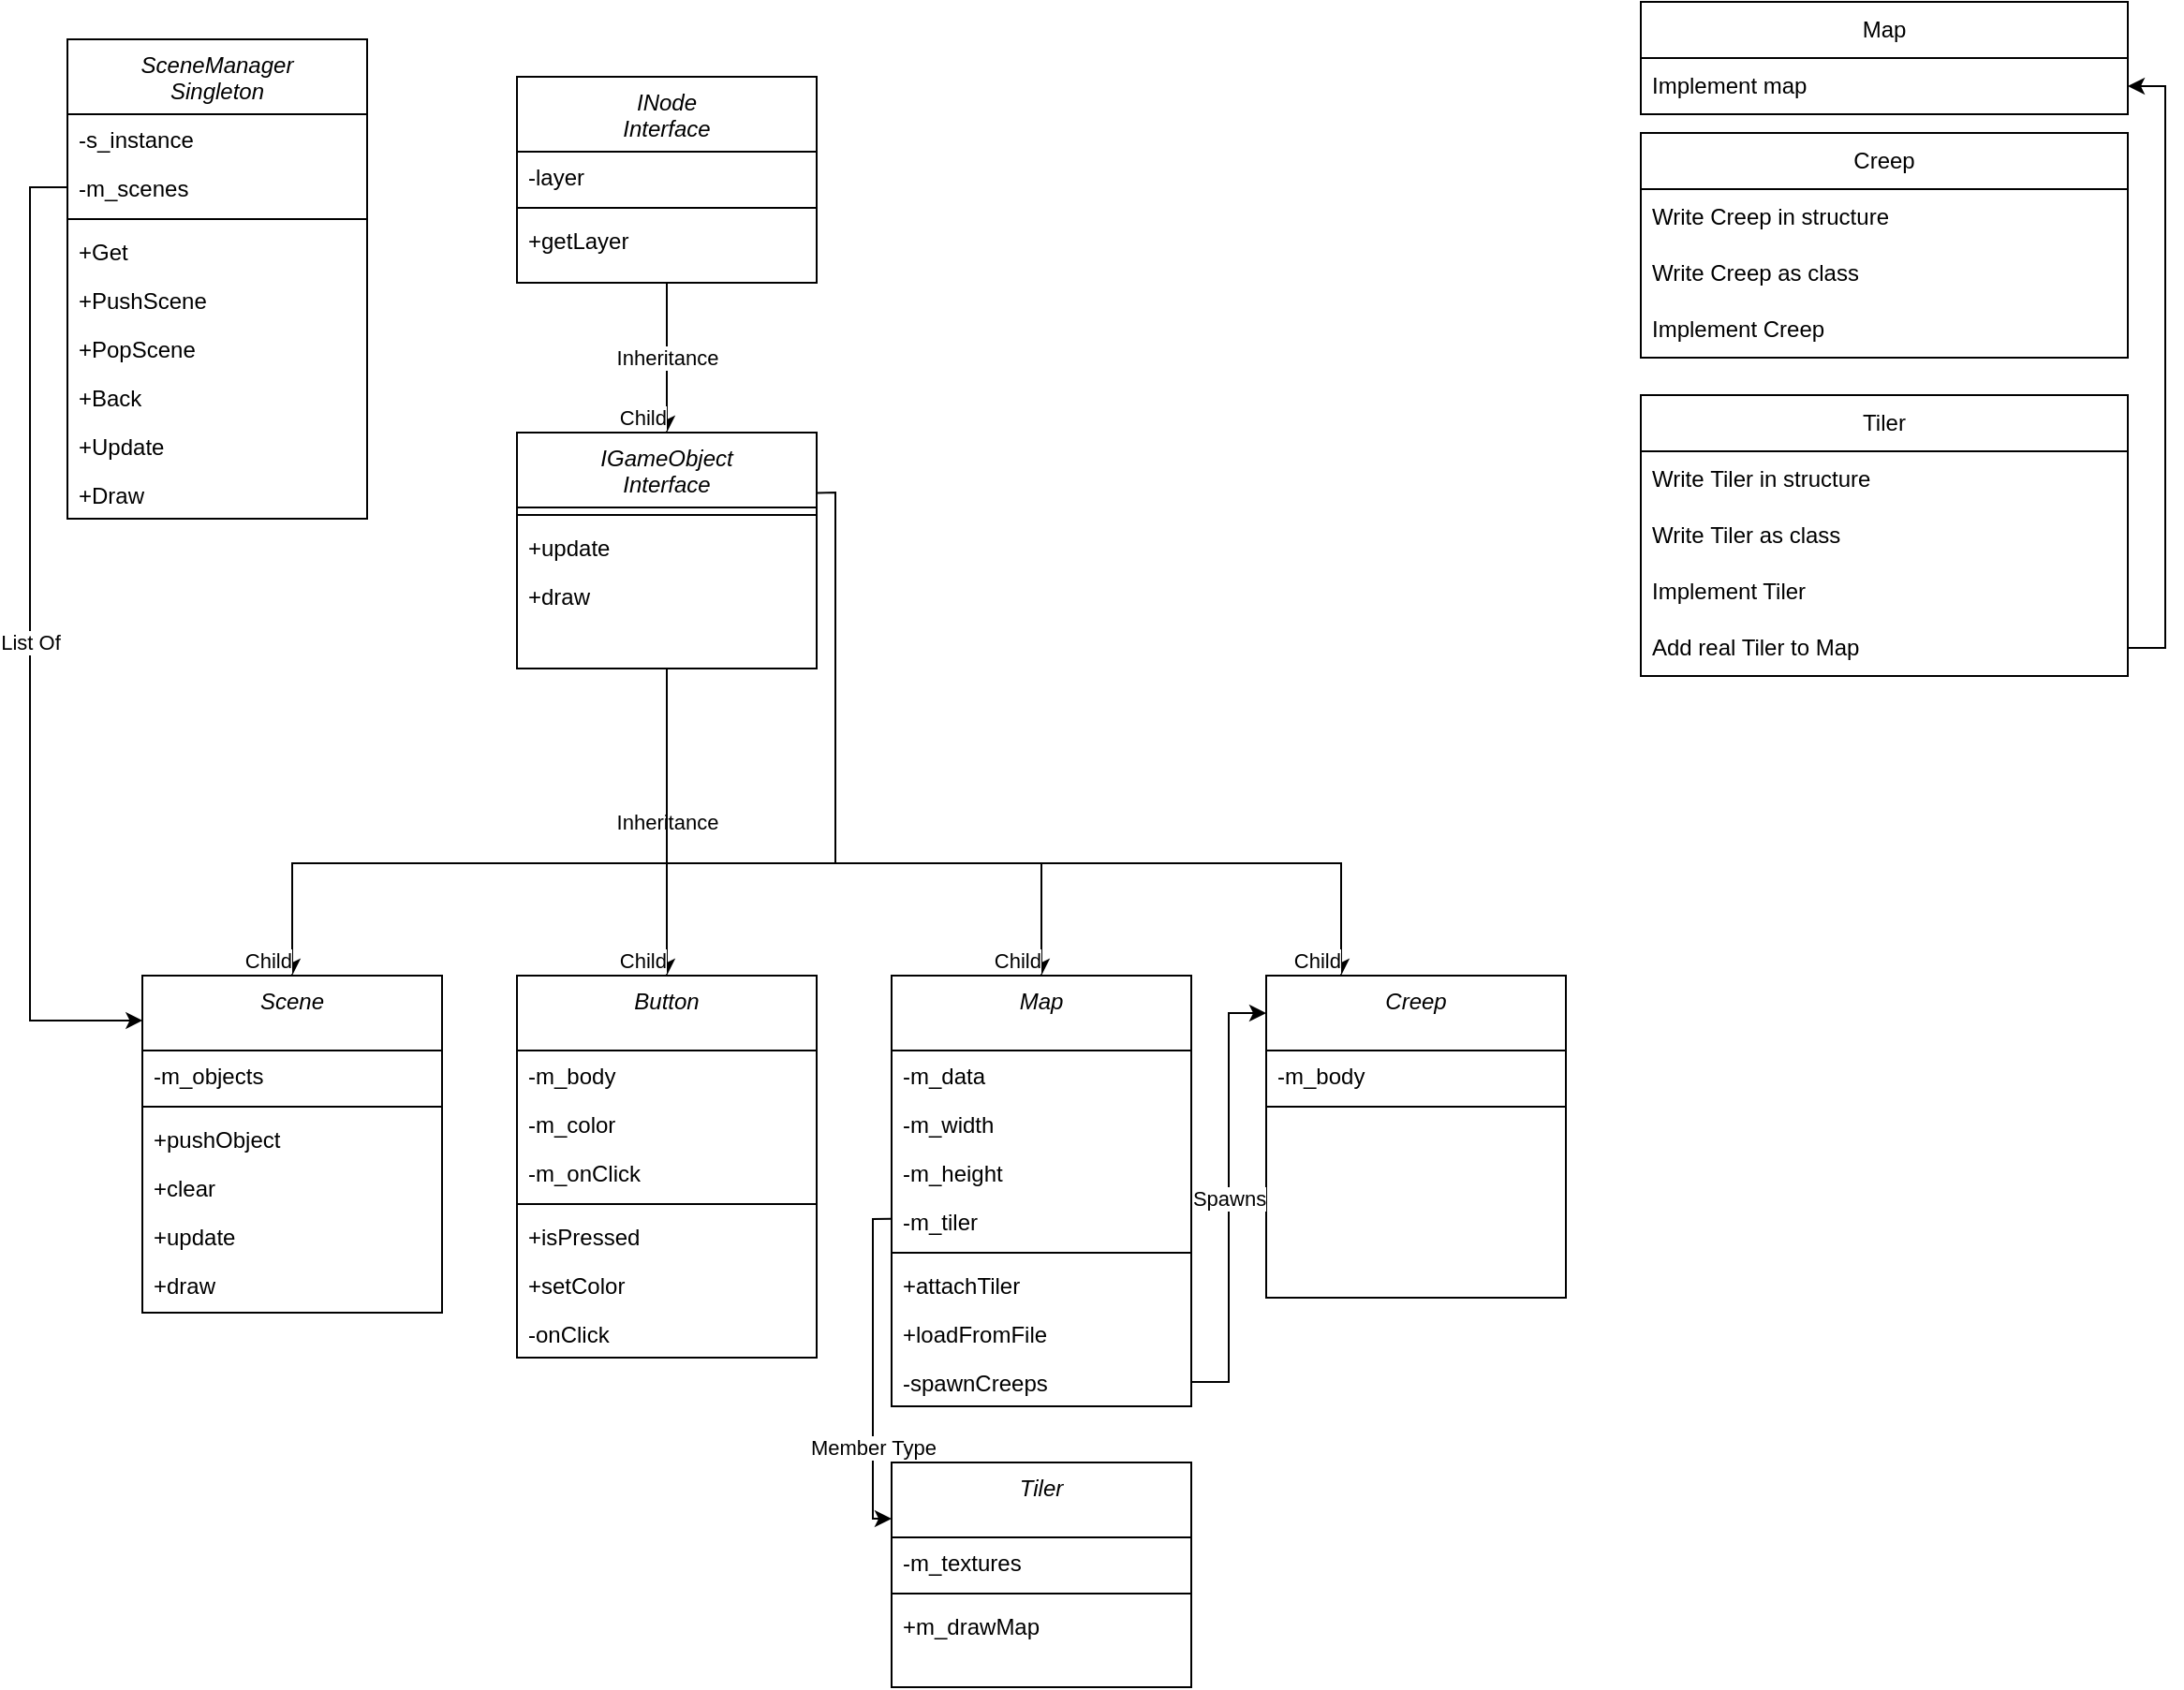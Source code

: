 <mxfile version="24.6.4" type="device">
  <diagram id="C5RBs43oDa-KdzZeNtuy" name="Page-1">
    <mxGraphModel dx="2604" dy="2625" grid="1" gridSize="10" guides="1" tooltips="1" connect="1" arrows="1" fold="1" page="1" pageScale="1" pageWidth="827" pageHeight="1169" math="0" shadow="0">
      <root>
        <mxCell id="WIyWlLk6GJQsqaUBKTNV-0" />
        <mxCell id="WIyWlLk6GJQsqaUBKTNV-1" parent="WIyWlLk6GJQsqaUBKTNV-0" />
        <mxCell id="zkfFHV4jXpPFQw0GAbJ--0" value="SceneManager&#xa;Singleton&#xa;" style="swimlane;fontStyle=2;align=center;verticalAlign=top;childLayout=stackLayout;horizontal=1;startSize=40;horizontalStack=0;resizeParent=1;resizeLast=0;collapsible=1;marginBottom=0;rounded=0;shadow=0;strokeWidth=1;" parent="WIyWlLk6GJQsqaUBKTNV-1" vertex="1">
          <mxGeometry x="40" y="-1100" width="160" height="256" as="geometry">
            <mxRectangle x="220" y="70" width="160" height="26" as="alternateBounds" />
          </mxGeometry>
        </mxCell>
        <mxCell id="5rygWhRONN88SNYjt8ui-7" value="-s_instance" style="text;align=left;verticalAlign=top;spacingLeft=4;spacingRight=4;overflow=hidden;rotatable=0;points=[[0,0.5],[1,0.5]];portConstraint=eastwest;" parent="zkfFHV4jXpPFQw0GAbJ--0" vertex="1">
          <mxGeometry y="40" width="160" height="26" as="geometry" />
        </mxCell>
        <mxCell id="5rygWhRONN88SNYjt8ui-10" value="-m_scenes" style="text;align=left;verticalAlign=top;spacingLeft=4;spacingRight=4;overflow=hidden;rotatable=0;points=[[0,0.5],[1,0.5]];portConstraint=eastwest;" parent="zkfFHV4jXpPFQw0GAbJ--0" vertex="1">
          <mxGeometry y="66" width="160" height="26" as="geometry" />
        </mxCell>
        <mxCell id="zkfFHV4jXpPFQw0GAbJ--4" value="" style="line;html=1;strokeWidth=1;align=left;verticalAlign=middle;spacingTop=-1;spacingLeft=3;spacingRight=3;rotatable=0;labelPosition=right;points=[];portConstraint=eastwest;" parent="zkfFHV4jXpPFQw0GAbJ--0" vertex="1">
          <mxGeometry y="92" width="160" height="8" as="geometry" />
        </mxCell>
        <mxCell id="5rygWhRONN88SNYjt8ui-8" value="+Get" style="text;align=left;verticalAlign=top;spacingLeft=4;spacingRight=4;overflow=hidden;rotatable=0;points=[[0,0.5],[1,0.5]];portConstraint=eastwest;" parent="zkfFHV4jXpPFQw0GAbJ--0" vertex="1">
          <mxGeometry y="100" width="160" height="26" as="geometry" />
        </mxCell>
        <mxCell id="5rygWhRONN88SNYjt8ui-3" value="+PushScene" style="text;align=left;verticalAlign=top;spacingLeft=4;spacingRight=4;overflow=hidden;rotatable=0;points=[[0,0.5],[1,0.5]];portConstraint=eastwest;" parent="zkfFHV4jXpPFQw0GAbJ--0" vertex="1">
          <mxGeometry y="126" width="160" height="26" as="geometry" />
        </mxCell>
        <mxCell id="5rygWhRONN88SNYjt8ui-4" value="+PopScene" style="text;align=left;verticalAlign=top;spacingLeft=4;spacingRight=4;overflow=hidden;rotatable=0;points=[[0,0.5],[1,0.5]];portConstraint=eastwest;" parent="zkfFHV4jXpPFQw0GAbJ--0" vertex="1">
          <mxGeometry y="152" width="160" height="26" as="geometry" />
        </mxCell>
        <mxCell id="5rygWhRONN88SNYjt8ui-150" value="+Back" style="text;align=left;verticalAlign=top;spacingLeft=4;spacingRight=4;overflow=hidden;rotatable=0;points=[[0,0.5],[1,0.5]];portConstraint=eastwest;" parent="zkfFHV4jXpPFQw0GAbJ--0" vertex="1">
          <mxGeometry y="178" width="160" height="26" as="geometry" />
        </mxCell>
        <mxCell id="5rygWhRONN88SNYjt8ui-6" value="+Update" style="text;align=left;verticalAlign=top;spacingLeft=4;spacingRight=4;overflow=hidden;rotatable=0;points=[[0,0.5],[1,0.5]];portConstraint=eastwest;" parent="zkfFHV4jXpPFQw0GAbJ--0" vertex="1">
          <mxGeometry y="204" width="160" height="26" as="geometry" />
        </mxCell>
        <mxCell id="5rygWhRONN88SNYjt8ui-5" value="+Draw" style="text;align=left;verticalAlign=top;spacingLeft=4;spacingRight=4;overflow=hidden;rotatable=0;points=[[0,0.5],[1,0.5]];portConstraint=eastwest;" parent="zkfFHV4jXpPFQw0GAbJ--0" vertex="1">
          <mxGeometry y="230" width="160" height="26" as="geometry" />
        </mxCell>
        <mxCell id="5rygWhRONN88SNYjt8ui-62" value="Scene" style="swimlane;fontStyle=2;align=center;verticalAlign=top;childLayout=stackLayout;horizontal=1;startSize=40;horizontalStack=0;resizeParent=1;resizeLast=0;collapsible=1;marginBottom=0;rounded=0;shadow=0;strokeWidth=1;" parent="WIyWlLk6GJQsqaUBKTNV-1" vertex="1">
          <mxGeometry x="80" y="-600" width="160" height="180" as="geometry">
            <mxRectangle x="220" y="70" width="160" height="26" as="alternateBounds" />
          </mxGeometry>
        </mxCell>
        <mxCell id="5rygWhRONN88SNYjt8ui-63" value="-m_objects" style="text;align=left;verticalAlign=top;spacingLeft=4;spacingRight=4;overflow=hidden;rotatable=0;points=[[0,0.5],[1,0.5]];portConstraint=eastwest;" parent="5rygWhRONN88SNYjt8ui-62" vertex="1">
          <mxGeometry y="40" width="160" height="26" as="geometry" />
        </mxCell>
        <mxCell id="5rygWhRONN88SNYjt8ui-64" value="" style="line;html=1;strokeWidth=1;align=left;verticalAlign=middle;spacingTop=-1;spacingLeft=3;spacingRight=3;rotatable=0;labelPosition=right;points=[];portConstraint=eastwest;" parent="5rygWhRONN88SNYjt8ui-62" vertex="1">
          <mxGeometry y="66" width="160" height="8" as="geometry" />
        </mxCell>
        <mxCell id="5rygWhRONN88SNYjt8ui-65" value="+pushObject" style="text;align=left;verticalAlign=top;spacingLeft=4;spacingRight=4;overflow=hidden;rotatable=0;points=[[0,0.5],[1,0.5]];portConstraint=eastwest;" parent="5rygWhRONN88SNYjt8ui-62" vertex="1">
          <mxGeometry y="74" width="160" height="26" as="geometry" />
        </mxCell>
        <mxCell id="5rygWhRONN88SNYjt8ui-66" value="+clear" style="text;align=left;verticalAlign=top;spacingLeft=4;spacingRight=4;overflow=hidden;rotatable=0;points=[[0,0.5],[1,0.5]];portConstraint=eastwest;" parent="5rygWhRONN88SNYjt8ui-62" vertex="1">
          <mxGeometry y="100" width="160" height="26" as="geometry" />
        </mxCell>
        <mxCell id="5rygWhRONN88SNYjt8ui-67" value="+update" style="text;align=left;verticalAlign=top;spacingLeft=4;spacingRight=4;overflow=hidden;rotatable=0;points=[[0,0.5],[1,0.5]];portConstraint=eastwest;" parent="5rygWhRONN88SNYjt8ui-62" vertex="1">
          <mxGeometry y="126" width="160" height="26" as="geometry" />
        </mxCell>
        <mxCell id="5rygWhRONN88SNYjt8ui-68" value="+draw" style="text;align=left;verticalAlign=top;spacingLeft=4;spacingRight=4;overflow=hidden;rotatable=0;points=[[0,0.5],[1,0.5]];portConstraint=eastwest;" parent="5rygWhRONN88SNYjt8ui-62" vertex="1">
          <mxGeometry y="152" width="160" height="26" as="geometry" />
        </mxCell>
        <mxCell id="5rygWhRONN88SNYjt8ui-72" value="IGameObject&#xa;Interface&#xa;" style="swimlane;fontStyle=2;align=center;verticalAlign=top;childLayout=stackLayout;horizontal=1;startSize=40;horizontalStack=0;resizeParent=1;resizeLast=0;collapsible=1;marginBottom=0;rounded=0;shadow=0;strokeWidth=1;" parent="WIyWlLk6GJQsqaUBKTNV-1" vertex="1">
          <mxGeometry x="280" y="-890" width="160" height="126" as="geometry">
            <mxRectangle x="220" y="70" width="160" height="26" as="alternateBounds" />
          </mxGeometry>
        </mxCell>
        <mxCell id="5rygWhRONN88SNYjt8ui-74" value="" style="line;html=1;strokeWidth=1;align=left;verticalAlign=middle;spacingTop=-1;spacingLeft=3;spacingRight=3;rotatable=0;labelPosition=right;points=[];portConstraint=eastwest;" parent="5rygWhRONN88SNYjt8ui-72" vertex="1">
          <mxGeometry y="40" width="160" height="8" as="geometry" />
        </mxCell>
        <mxCell id="5rygWhRONN88SNYjt8ui-75" value="+update" style="text;align=left;verticalAlign=top;spacingLeft=4;spacingRight=4;overflow=hidden;rotatable=0;points=[[0,0.5],[1,0.5]];portConstraint=eastwest;" parent="5rygWhRONN88SNYjt8ui-72" vertex="1">
          <mxGeometry y="48" width="160" height="26" as="geometry" />
        </mxCell>
        <mxCell id="5rygWhRONN88SNYjt8ui-76" value="+draw" style="text;align=left;verticalAlign=top;spacingLeft=4;spacingRight=4;overflow=hidden;rotatable=0;points=[[0,0.5],[1,0.5]];portConstraint=eastwest;" parent="5rygWhRONN88SNYjt8ui-72" vertex="1">
          <mxGeometry y="74" width="160" height="26" as="geometry" />
        </mxCell>
        <mxCell id="5rygWhRONN88SNYjt8ui-90" value="" style="endArrow=classic;html=1;rounded=0;exitX=0.5;exitY=1;exitDx=0;exitDy=0;entryX=0.5;entryY=0;entryDx=0;entryDy=0;" parent="WIyWlLk6GJQsqaUBKTNV-1" source="5rygWhRONN88SNYjt8ui-72" target="5rygWhRONN88SNYjt8ui-62" edge="1">
          <mxGeometry relative="1" as="geometry">
            <mxPoint x="210" y="-690" as="sourcePoint" />
            <mxPoint x="370" y="-690" as="targetPoint" />
            <Array as="points">
              <mxPoint x="360" y="-660" />
              <mxPoint x="240" y="-660" />
              <mxPoint x="160" y="-660" />
            </Array>
          </mxGeometry>
        </mxCell>
        <mxCell id="5rygWhRONN88SNYjt8ui-93" value="Child" style="edgeLabel;resizable=0;html=1;;align=right;verticalAlign=bottom;" parent="5rygWhRONN88SNYjt8ui-90" connectable="0" vertex="1">
          <mxGeometry x="1" relative="1" as="geometry" />
        </mxCell>
        <mxCell id="5rygWhRONN88SNYjt8ui-95" value="" style="endArrow=classic;html=1;rounded=0;entryX=0.001;entryY=0.133;entryDx=0;entryDy=0;entryPerimeter=0;" parent="WIyWlLk6GJQsqaUBKTNV-1" target="5rygWhRONN88SNYjt8ui-62" edge="1">
          <mxGeometry relative="1" as="geometry">
            <mxPoint x="40" y="-1021" as="sourcePoint" />
            <mxPoint x="30" y="-660" as="targetPoint" />
            <Array as="points">
              <mxPoint x="20" y="-1021" />
              <mxPoint x="20" y="-576" />
            </Array>
          </mxGeometry>
        </mxCell>
        <mxCell id="5rygWhRONN88SNYjt8ui-96" value="List Of" style="edgeLabel;resizable=0;html=1;;align=center;verticalAlign=middle;" parent="5rygWhRONN88SNYjt8ui-95" connectable="0" vertex="1">
          <mxGeometry relative="1" as="geometry" />
        </mxCell>
        <mxCell id="5rygWhRONN88SNYjt8ui-113" value="Button" style="swimlane;fontStyle=2;align=center;verticalAlign=top;childLayout=stackLayout;horizontal=1;startSize=40;horizontalStack=0;resizeParent=1;resizeLast=0;collapsible=1;marginBottom=0;rounded=0;shadow=0;strokeWidth=1;" parent="WIyWlLk6GJQsqaUBKTNV-1" vertex="1">
          <mxGeometry x="280" y="-600" width="160" height="204" as="geometry">
            <mxRectangle x="220" y="70" width="160" height="26" as="alternateBounds" />
          </mxGeometry>
        </mxCell>
        <mxCell id="5rygWhRONN88SNYjt8ui-114" value="-m_body" style="text;align=left;verticalAlign=top;spacingLeft=4;spacingRight=4;overflow=hidden;rotatable=0;points=[[0,0.5],[1,0.5]];portConstraint=eastwest;" parent="5rygWhRONN88SNYjt8ui-113" vertex="1">
          <mxGeometry y="40" width="160" height="26" as="geometry" />
        </mxCell>
        <mxCell id="5rygWhRONN88SNYjt8ui-124" value="-m_color" style="text;align=left;verticalAlign=top;spacingLeft=4;spacingRight=4;overflow=hidden;rotatable=0;points=[[0,0.5],[1,0.5]];portConstraint=eastwest;" parent="5rygWhRONN88SNYjt8ui-113" vertex="1">
          <mxGeometry y="66" width="160" height="26" as="geometry" />
        </mxCell>
        <mxCell id="5rygWhRONN88SNYjt8ui-119" value="-m_onClick" style="text;align=left;verticalAlign=top;spacingLeft=4;spacingRight=4;overflow=hidden;rotatable=0;points=[[0,0.5],[1,0.5]];portConstraint=eastwest;" parent="5rygWhRONN88SNYjt8ui-113" vertex="1">
          <mxGeometry y="92" width="160" height="26" as="geometry" />
        </mxCell>
        <mxCell id="5rygWhRONN88SNYjt8ui-115" value="" style="line;html=1;strokeWidth=1;align=left;verticalAlign=middle;spacingTop=-1;spacingLeft=3;spacingRight=3;rotatable=0;labelPosition=right;points=[];portConstraint=eastwest;" parent="5rygWhRONN88SNYjt8ui-113" vertex="1">
          <mxGeometry y="118" width="160" height="8" as="geometry" />
        </mxCell>
        <mxCell id="5rygWhRONN88SNYjt8ui-116" value="+isPressed" style="text;align=left;verticalAlign=top;spacingLeft=4;spacingRight=4;overflow=hidden;rotatable=0;points=[[0,0.5],[1,0.5]];portConstraint=eastwest;" parent="5rygWhRONN88SNYjt8ui-113" vertex="1">
          <mxGeometry y="126" width="160" height="26" as="geometry" />
        </mxCell>
        <mxCell id="5rygWhRONN88SNYjt8ui-126" value="+setColor" style="text;align=left;verticalAlign=top;spacingLeft=4;spacingRight=4;overflow=hidden;rotatable=0;points=[[0,0.5],[1,0.5]];portConstraint=eastwest;" parent="5rygWhRONN88SNYjt8ui-113" vertex="1">
          <mxGeometry y="152" width="160" height="26" as="geometry" />
        </mxCell>
        <mxCell id="5rygWhRONN88SNYjt8ui-117" value="-onClick" style="text;align=left;verticalAlign=top;spacingLeft=4;spacingRight=4;overflow=hidden;rotatable=0;points=[[0,0.5],[1,0.5]];portConstraint=eastwest;" parent="5rygWhRONN88SNYjt8ui-113" vertex="1">
          <mxGeometry y="178" width="160" height="26" as="geometry" />
        </mxCell>
        <mxCell id="5rygWhRONN88SNYjt8ui-121" value="" style="endArrow=classic;html=1;rounded=0;entryX=0.5;entryY=0;entryDx=0;entryDy=0;exitX=0.5;exitY=1;exitDx=0;exitDy=0;" parent="WIyWlLk6GJQsqaUBKTNV-1" source="5rygWhRONN88SNYjt8ui-72" target="5rygWhRONN88SNYjt8ui-113" edge="1">
          <mxGeometry relative="1" as="geometry">
            <mxPoint x="360" y="-760" as="sourcePoint" />
            <mxPoint x="544" y="-570.06" as="targetPoint" />
          </mxGeometry>
        </mxCell>
        <mxCell id="5rygWhRONN88SNYjt8ui-122" value="Inheritance" style="edgeLabel;resizable=0;html=1;;align=center;verticalAlign=middle;" parent="5rygWhRONN88SNYjt8ui-121" connectable="0" vertex="1">
          <mxGeometry relative="1" as="geometry" />
        </mxCell>
        <mxCell id="5rygWhRONN88SNYjt8ui-123" value="Child" style="edgeLabel;resizable=0;html=1;;align=right;verticalAlign=bottom;" parent="5rygWhRONN88SNYjt8ui-121" connectable="0" vertex="1">
          <mxGeometry x="1" relative="1" as="geometry" />
        </mxCell>
        <mxCell id="5rygWhRONN88SNYjt8ui-130" value="Map" style="swimlane;fontStyle=0;childLayout=stackLayout;horizontal=1;startSize=30;horizontalStack=0;resizeParent=1;resizeParentMax=0;resizeLast=0;collapsible=1;marginBottom=0;whiteSpace=wrap;html=1;" parent="WIyWlLk6GJQsqaUBKTNV-1" vertex="1">
          <mxGeometry x="880" y="-1120" width="260" height="60" as="geometry" />
        </mxCell>
        <mxCell id="5rygWhRONN88SNYjt8ui-133" value="Implement map" style="text;strokeColor=none;fillColor=none;align=left;verticalAlign=middle;spacingLeft=4;spacingRight=4;overflow=hidden;points=[[0,0.5],[1,0.5]];portConstraint=eastwest;rotatable=0;whiteSpace=wrap;html=1;" parent="5rygWhRONN88SNYjt8ui-130" vertex="1">
          <mxGeometry y="30" width="260" height="30" as="geometry" />
        </mxCell>
        <mxCell id="5rygWhRONN88SNYjt8ui-140" value="INode&#xa;Interface&#xa;" style="swimlane;fontStyle=2;align=center;verticalAlign=top;childLayout=stackLayout;horizontal=1;startSize=40;horizontalStack=0;resizeParent=1;resizeLast=0;collapsible=1;marginBottom=0;rounded=0;shadow=0;strokeWidth=1;" parent="WIyWlLk6GJQsqaUBKTNV-1" vertex="1">
          <mxGeometry x="280" y="-1080" width="160" height="110" as="geometry">
            <mxRectangle x="220" y="70" width="160" height="26" as="alternateBounds" />
          </mxGeometry>
        </mxCell>
        <mxCell id="5rygWhRONN88SNYjt8ui-147" value="-layer" style="text;align=left;verticalAlign=top;spacingLeft=4;spacingRight=4;overflow=hidden;rotatable=0;points=[[0,0.5],[1,0.5]];portConstraint=eastwest;" parent="5rygWhRONN88SNYjt8ui-140" vertex="1">
          <mxGeometry y="40" width="160" height="26" as="geometry" />
        </mxCell>
        <mxCell id="5rygWhRONN88SNYjt8ui-141" value="" style="line;html=1;strokeWidth=1;align=left;verticalAlign=middle;spacingTop=-1;spacingLeft=3;spacingRight=3;rotatable=0;labelPosition=right;points=[];portConstraint=eastwest;" parent="5rygWhRONN88SNYjt8ui-140" vertex="1">
          <mxGeometry y="66" width="160" height="8" as="geometry" />
        </mxCell>
        <mxCell id="5rygWhRONN88SNYjt8ui-143" value="+getLayer" style="text;align=left;verticalAlign=top;spacingLeft=4;spacingRight=4;overflow=hidden;rotatable=0;points=[[0,0.5],[1,0.5]];portConstraint=eastwest;" parent="5rygWhRONN88SNYjt8ui-140" vertex="1">
          <mxGeometry y="74" width="160" height="26" as="geometry" />
        </mxCell>
        <mxCell id="5rygWhRONN88SNYjt8ui-144" value="" style="endArrow=classic;html=1;rounded=0;entryX=0.5;entryY=0;entryDx=0;entryDy=0;exitX=0.5;exitY=1;exitDx=0;exitDy=0;" parent="WIyWlLk6GJQsqaUBKTNV-1" source="5rygWhRONN88SNYjt8ui-140" target="5rygWhRONN88SNYjt8ui-72" edge="1">
          <mxGeometry relative="1" as="geometry">
            <mxPoint x="150" y="-980.06" as="sourcePoint" />
            <mxPoint x="344" y="-870.06" as="targetPoint" />
          </mxGeometry>
        </mxCell>
        <mxCell id="5rygWhRONN88SNYjt8ui-145" value="Inheritance" style="edgeLabel;resizable=0;html=1;;align=center;verticalAlign=middle;" parent="5rygWhRONN88SNYjt8ui-144" connectable="0" vertex="1">
          <mxGeometry relative="1" as="geometry" />
        </mxCell>
        <mxCell id="5rygWhRONN88SNYjt8ui-146" value="Child" style="edgeLabel;resizable=0;html=1;;align=right;verticalAlign=bottom;" parent="5rygWhRONN88SNYjt8ui-144" connectable="0" vertex="1">
          <mxGeometry x="1" relative="1" as="geometry" />
        </mxCell>
        <mxCell id="5rygWhRONN88SNYjt8ui-151" value="Map" style="swimlane;fontStyle=2;align=center;verticalAlign=top;childLayout=stackLayout;horizontal=1;startSize=40;horizontalStack=0;resizeParent=1;resizeLast=0;collapsible=1;marginBottom=0;rounded=0;shadow=0;strokeWidth=1;" parent="WIyWlLk6GJQsqaUBKTNV-1" vertex="1">
          <mxGeometry x="480" y="-600" width="160" height="230" as="geometry">
            <mxRectangle x="220" y="70" width="160" height="26" as="alternateBounds" />
          </mxGeometry>
        </mxCell>
        <mxCell id="5rygWhRONN88SNYjt8ui-152" value="-m_data" style="text;align=left;verticalAlign=top;spacingLeft=4;spacingRight=4;overflow=hidden;rotatable=0;points=[[0,0.5],[1,0.5]];portConstraint=eastwest;" parent="5rygWhRONN88SNYjt8ui-151" vertex="1">
          <mxGeometry y="40" width="160" height="26" as="geometry" />
        </mxCell>
        <mxCell id="5rygWhRONN88SNYjt8ui-160" value="-m_width" style="text;align=left;verticalAlign=top;spacingLeft=4;spacingRight=4;overflow=hidden;rotatable=0;points=[[0,0.5],[1,0.5]];portConstraint=eastwest;" parent="5rygWhRONN88SNYjt8ui-151" vertex="1">
          <mxGeometry y="66" width="160" height="26" as="geometry" />
        </mxCell>
        <mxCell id="5rygWhRONN88SNYjt8ui-161" value="-m_height" style="text;align=left;verticalAlign=top;spacingLeft=4;spacingRight=4;overflow=hidden;rotatable=0;points=[[0,0.5],[1,0.5]];portConstraint=eastwest;" parent="5rygWhRONN88SNYjt8ui-151" vertex="1">
          <mxGeometry y="92" width="160" height="26" as="geometry" />
        </mxCell>
        <mxCell id="5rygWhRONN88SNYjt8ui-162" value="-m_tiler" style="text;align=left;verticalAlign=top;spacingLeft=4;spacingRight=4;overflow=hidden;rotatable=0;points=[[0,0.5],[1,0.5]];portConstraint=eastwest;" parent="5rygWhRONN88SNYjt8ui-151" vertex="1">
          <mxGeometry y="118" width="160" height="26" as="geometry" />
        </mxCell>
        <mxCell id="5rygWhRONN88SNYjt8ui-153" value="" style="line;html=1;strokeWidth=1;align=left;verticalAlign=middle;spacingTop=-1;spacingLeft=3;spacingRight=3;rotatable=0;labelPosition=right;points=[];portConstraint=eastwest;" parent="5rygWhRONN88SNYjt8ui-151" vertex="1">
          <mxGeometry y="144" width="160" height="8" as="geometry" />
        </mxCell>
        <mxCell id="5rygWhRONN88SNYjt8ui-154" value="+attachTiler" style="text;align=left;verticalAlign=top;spacingLeft=4;spacingRight=4;overflow=hidden;rotatable=0;points=[[0,0.5],[1,0.5]];portConstraint=eastwest;" parent="5rygWhRONN88SNYjt8ui-151" vertex="1">
          <mxGeometry y="152" width="160" height="26" as="geometry" />
        </mxCell>
        <mxCell id="5rygWhRONN88SNYjt8ui-158" value="+loadFromFile" style="text;align=left;verticalAlign=top;spacingLeft=4;spacingRight=4;overflow=hidden;rotatable=0;points=[[0,0.5],[1,0.5]];portConstraint=eastwest;" parent="5rygWhRONN88SNYjt8ui-151" vertex="1">
          <mxGeometry y="178" width="160" height="26" as="geometry" />
        </mxCell>
        <mxCell id="5rygWhRONN88SNYjt8ui-171" value="-spawnCreeps" style="text;align=left;verticalAlign=top;spacingLeft=4;spacingRight=4;overflow=hidden;rotatable=0;points=[[0,0.5],[1,0.5]];portConstraint=eastwest;" parent="5rygWhRONN88SNYjt8ui-151" vertex="1">
          <mxGeometry y="204" width="160" height="26" as="geometry" />
        </mxCell>
        <mxCell id="5rygWhRONN88SNYjt8ui-155" value="" style="endArrow=classic;html=1;rounded=0;entryX=0.5;entryY=0;entryDx=0;entryDy=0;exitX=0.5;exitY=1;exitDx=0;exitDy=0;" parent="WIyWlLk6GJQsqaUBKTNV-1" source="5rygWhRONN88SNYjt8ui-72" target="5rygWhRONN88SNYjt8ui-151" edge="1">
          <mxGeometry relative="1" as="geometry">
            <mxPoint x="390" y="-720.06" as="sourcePoint" />
            <mxPoint x="584" y="-610.06" as="targetPoint" />
            <Array as="points">
              <mxPoint x="360" y="-660" />
              <mxPoint x="560" y="-660" />
            </Array>
          </mxGeometry>
        </mxCell>
        <mxCell id="5rygWhRONN88SNYjt8ui-157" value="Child" style="edgeLabel;resizable=0;html=1;;align=right;verticalAlign=bottom;" parent="5rygWhRONN88SNYjt8ui-155" connectable="0" vertex="1">
          <mxGeometry x="1" relative="1" as="geometry" />
        </mxCell>
        <mxCell id="5rygWhRONN88SNYjt8ui-166" value="Tiler" style="swimlane;fontStyle=2;align=center;verticalAlign=top;childLayout=stackLayout;horizontal=1;startSize=40;horizontalStack=0;resizeParent=1;resizeLast=0;collapsible=1;marginBottom=0;rounded=0;shadow=0;strokeWidth=1;" parent="WIyWlLk6GJQsqaUBKTNV-1" vertex="1">
          <mxGeometry x="480" y="-340" width="160" height="120" as="geometry">
            <mxRectangle x="220" y="70" width="160" height="26" as="alternateBounds" />
          </mxGeometry>
        </mxCell>
        <mxCell id="5rygWhRONN88SNYjt8ui-167" value="-m_textures" style="text;align=left;verticalAlign=top;spacingLeft=4;spacingRight=4;overflow=hidden;rotatable=0;points=[[0,0.5],[1,0.5]];portConstraint=eastwest;" parent="5rygWhRONN88SNYjt8ui-166" vertex="1">
          <mxGeometry y="40" width="160" height="26" as="geometry" />
        </mxCell>
        <mxCell id="5rygWhRONN88SNYjt8ui-168" value="" style="line;html=1;strokeWidth=1;align=left;verticalAlign=middle;spacingTop=-1;spacingLeft=3;spacingRight=3;rotatable=0;labelPosition=right;points=[];portConstraint=eastwest;" parent="5rygWhRONN88SNYjt8ui-166" vertex="1">
          <mxGeometry y="66" width="160" height="8" as="geometry" />
        </mxCell>
        <mxCell id="5rygWhRONN88SNYjt8ui-169" value="+m_drawMap" style="text;align=left;verticalAlign=top;spacingLeft=4;spacingRight=4;overflow=hidden;rotatable=0;points=[[0,0.5],[1,0.5]];portConstraint=eastwest;" parent="5rygWhRONN88SNYjt8ui-166" vertex="1">
          <mxGeometry y="74" width="160" height="26" as="geometry" />
        </mxCell>
        <mxCell id="5rygWhRONN88SNYjt8ui-164" value="" style="endArrow=classic;html=1;rounded=0;exitX=-0.002;exitY=0.455;exitDx=0;exitDy=0;exitPerimeter=0;entryX=0;entryY=0.25;entryDx=0;entryDy=0;" parent="WIyWlLk6GJQsqaUBKTNV-1" source="5rygWhRONN88SNYjt8ui-162" target="5rygWhRONN88SNYjt8ui-166" edge="1">
          <mxGeometry relative="1" as="geometry">
            <mxPoint x="480" y="-469" as="sourcePoint" />
            <mxPoint x="482" y="-300" as="targetPoint" />
            <Array as="points">
              <mxPoint x="470" y="-470" />
              <mxPoint x="470" y="-310" />
            </Array>
          </mxGeometry>
        </mxCell>
        <mxCell id="5rygWhRONN88SNYjt8ui-165" value="Member Type" style="edgeLabel;resizable=0;html=1;;align=center;verticalAlign=middle;" parent="5rygWhRONN88SNYjt8ui-164" connectable="0" vertex="1">
          <mxGeometry relative="1" as="geometry">
            <mxPoint y="41" as="offset" />
          </mxGeometry>
        </mxCell>
        <mxCell id="5rygWhRONN88SNYjt8ui-174" value="Creep" style="swimlane;fontStyle=2;align=center;verticalAlign=top;childLayout=stackLayout;horizontal=1;startSize=40;horizontalStack=0;resizeParent=1;resizeLast=0;collapsible=1;marginBottom=0;rounded=0;shadow=0;strokeWidth=1;" parent="WIyWlLk6GJQsqaUBKTNV-1" vertex="1">
          <mxGeometry x="680" y="-600" width="160" height="172" as="geometry">
            <mxRectangle x="220" y="70" width="160" height="26" as="alternateBounds" />
          </mxGeometry>
        </mxCell>
        <mxCell id="5rygWhRONN88SNYjt8ui-175" value="-m_body" style="text;align=left;verticalAlign=top;spacingLeft=4;spacingRight=4;overflow=hidden;rotatable=0;points=[[0,0.5],[1,0.5]];portConstraint=eastwest;" parent="5rygWhRONN88SNYjt8ui-174" vertex="1">
          <mxGeometry y="40" width="160" height="26" as="geometry" />
        </mxCell>
        <mxCell id="5rygWhRONN88SNYjt8ui-176" value="" style="line;html=1;strokeWidth=1;align=left;verticalAlign=middle;spacingTop=-1;spacingLeft=3;spacingRight=3;rotatable=0;labelPosition=right;points=[];portConstraint=eastwest;" parent="5rygWhRONN88SNYjt8ui-174" vertex="1">
          <mxGeometry y="66" width="160" height="8" as="geometry" />
        </mxCell>
        <mxCell id="5rygWhRONN88SNYjt8ui-172" value="" style="endArrow=classic;html=1;rounded=0;exitX=1;exitY=0.5;exitDx=0;exitDy=0;" parent="WIyWlLk6GJQsqaUBKTNV-1" source="5rygWhRONN88SNYjt8ui-171" edge="1">
          <mxGeometry relative="1" as="geometry">
            <mxPoint x="630" y="-380.06" as="sourcePoint" />
            <mxPoint x="680" y="-580" as="targetPoint" />
            <Array as="points">
              <mxPoint x="660" y="-383" />
              <mxPoint x="660" y="-490" />
              <mxPoint x="660" y="-580" />
            </Array>
          </mxGeometry>
        </mxCell>
        <mxCell id="5rygWhRONN88SNYjt8ui-173" value="Spawns" style="edgeLabel;resizable=0;html=1;;align=center;verticalAlign=middle;" parent="5rygWhRONN88SNYjt8ui-172" connectable="0" vertex="1">
          <mxGeometry relative="1" as="geometry" />
        </mxCell>
        <mxCell id="5rygWhRONN88SNYjt8ui-178" value="" style="endArrow=classic;html=1;rounded=0;entryX=0.25;entryY=0;entryDx=0;entryDy=0;exitX=1.001;exitY=0.256;exitDx=0;exitDy=0;exitPerimeter=0;" parent="WIyWlLk6GJQsqaUBKTNV-1" source="5rygWhRONN88SNYjt8ui-72" target="5rygWhRONN88SNYjt8ui-174" edge="1">
          <mxGeometry relative="1" as="geometry">
            <mxPoint x="480" y="-920.06" as="sourcePoint" />
            <mxPoint x="674" y="-810.06" as="targetPoint" />
            <Array as="points">
              <mxPoint x="450" y="-858" />
              <mxPoint x="450" y="-660" />
              <mxPoint x="720" y="-660" />
            </Array>
          </mxGeometry>
        </mxCell>
        <mxCell id="5rygWhRONN88SNYjt8ui-180" value="Child" style="edgeLabel;resizable=0;html=1;;align=right;verticalAlign=bottom;" parent="5rygWhRONN88SNYjt8ui-178" connectable="0" vertex="1">
          <mxGeometry x="1" relative="1" as="geometry" />
        </mxCell>
        <mxCell id="7xclB2vifKTNQvDtEUNv-0" value="Creep" style="swimlane;fontStyle=0;childLayout=stackLayout;horizontal=1;startSize=30;horizontalStack=0;resizeParent=1;resizeParentMax=0;resizeLast=0;collapsible=1;marginBottom=0;whiteSpace=wrap;html=1;" vertex="1" parent="WIyWlLk6GJQsqaUBKTNV-1">
          <mxGeometry x="880" y="-1050" width="260" height="120" as="geometry" />
        </mxCell>
        <mxCell id="7xclB2vifKTNQvDtEUNv-1" value="Write Creep in structure" style="text;strokeColor=none;fillColor=none;align=left;verticalAlign=middle;spacingLeft=4;spacingRight=4;overflow=hidden;points=[[0,0.5],[1,0.5]];portConstraint=eastwest;rotatable=0;whiteSpace=wrap;html=1;" vertex="1" parent="7xclB2vifKTNQvDtEUNv-0">
          <mxGeometry y="30" width="260" height="30" as="geometry" />
        </mxCell>
        <mxCell id="7xclB2vifKTNQvDtEUNv-2" value="Write Creep as class" style="text;strokeColor=none;fillColor=none;align=left;verticalAlign=middle;spacingLeft=4;spacingRight=4;overflow=hidden;points=[[0,0.5],[1,0.5]];portConstraint=eastwest;rotatable=0;whiteSpace=wrap;html=1;" vertex="1" parent="7xclB2vifKTNQvDtEUNv-0">
          <mxGeometry y="60" width="260" height="30" as="geometry" />
        </mxCell>
        <mxCell id="7xclB2vifKTNQvDtEUNv-3" value="Implement Creep" style="text;strokeColor=none;fillColor=none;align=left;verticalAlign=middle;spacingLeft=4;spacingRight=4;overflow=hidden;points=[[0,0.5],[1,0.5]];portConstraint=eastwest;rotatable=0;whiteSpace=wrap;html=1;" vertex="1" parent="7xclB2vifKTNQvDtEUNv-0">
          <mxGeometry y="90" width="260" height="30" as="geometry" />
        </mxCell>
        <mxCell id="7xclB2vifKTNQvDtEUNv-4" value="Tiler" style="swimlane;fontStyle=0;childLayout=stackLayout;horizontal=1;startSize=30;horizontalStack=0;resizeParent=1;resizeParentMax=0;resizeLast=0;collapsible=1;marginBottom=0;whiteSpace=wrap;html=1;" vertex="1" parent="WIyWlLk6GJQsqaUBKTNV-1">
          <mxGeometry x="880" y="-910" width="260" height="150" as="geometry" />
        </mxCell>
        <mxCell id="7xclB2vifKTNQvDtEUNv-5" value="Write&amp;nbsp;Tiler in structure" style="text;strokeColor=none;fillColor=none;align=left;verticalAlign=middle;spacingLeft=4;spacingRight=4;overflow=hidden;points=[[0,0.5],[1,0.5]];portConstraint=eastwest;rotatable=0;whiteSpace=wrap;html=1;" vertex="1" parent="7xclB2vifKTNQvDtEUNv-4">
          <mxGeometry y="30" width="260" height="30" as="geometry" />
        </mxCell>
        <mxCell id="7xclB2vifKTNQvDtEUNv-6" value="Write&amp;nbsp;Tiler as class" style="text;strokeColor=none;fillColor=none;align=left;verticalAlign=middle;spacingLeft=4;spacingRight=4;overflow=hidden;points=[[0,0.5],[1,0.5]];portConstraint=eastwest;rotatable=0;whiteSpace=wrap;html=1;" vertex="1" parent="7xclB2vifKTNQvDtEUNv-4">
          <mxGeometry y="60" width="260" height="30" as="geometry" />
        </mxCell>
        <mxCell id="7xclB2vifKTNQvDtEUNv-7" value="Implement Tiler" style="text;strokeColor=none;fillColor=none;align=left;verticalAlign=middle;spacingLeft=4;spacingRight=4;overflow=hidden;points=[[0,0.5],[1,0.5]];portConstraint=eastwest;rotatable=0;whiteSpace=wrap;html=1;" vertex="1" parent="7xclB2vifKTNQvDtEUNv-4">
          <mxGeometry y="90" width="260" height="30" as="geometry" />
        </mxCell>
        <mxCell id="7xclB2vifKTNQvDtEUNv-8" value="Add real Tiler to Map" style="text;strokeColor=none;fillColor=none;align=left;verticalAlign=middle;spacingLeft=4;spacingRight=4;overflow=hidden;points=[[0,0.5],[1,0.5]];portConstraint=eastwest;rotatable=0;whiteSpace=wrap;html=1;" vertex="1" parent="7xclB2vifKTNQvDtEUNv-4">
          <mxGeometry y="120" width="260" height="30" as="geometry" />
        </mxCell>
        <mxCell id="7xclB2vifKTNQvDtEUNv-9" style="edgeStyle=orthogonalEdgeStyle;rounded=0;orthogonalLoop=1;jettySize=auto;html=1;exitX=1;exitY=0.5;exitDx=0;exitDy=0;entryX=1;entryY=0.5;entryDx=0;entryDy=0;" edge="1" parent="WIyWlLk6GJQsqaUBKTNV-1" source="7xclB2vifKTNQvDtEUNv-8" target="5rygWhRONN88SNYjt8ui-133">
          <mxGeometry relative="1" as="geometry" />
        </mxCell>
      </root>
    </mxGraphModel>
  </diagram>
</mxfile>
